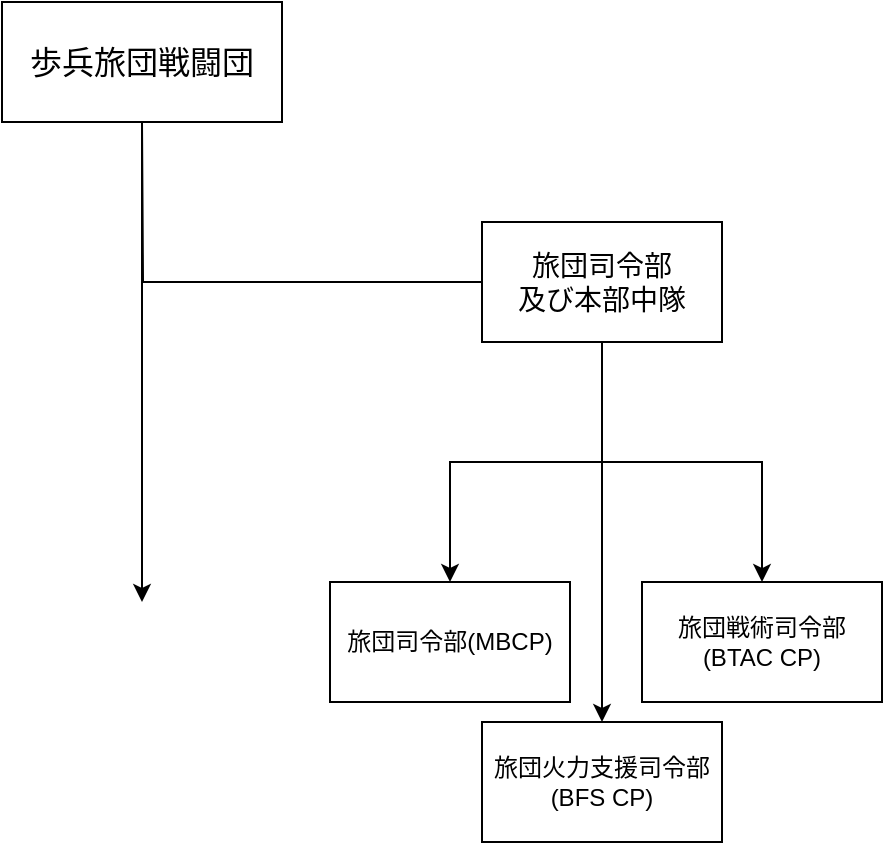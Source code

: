 <mxfile version="21.7.4" type="github">
  <diagram id="prtHgNgQTEPvFCAcTncT" name="Page-1">
    <mxGraphModel dx="1434" dy="768" grid="1" gridSize="10" guides="1" tooltips="1" connect="1" arrows="1" fold="1" page="1" pageScale="1" pageWidth="827" pageHeight="1169" math="0" shadow="0">
      <root>
        <mxCell id="0" />
        <mxCell id="1" parent="0" />
        <mxCell id="buX2rn0j0Ipx8Q19kB1j-3" style="edgeStyle=orthogonalEdgeStyle;rounded=0;orthogonalLoop=1;jettySize=auto;html=1;" edge="1" parent="1" source="buX2rn0j0Ipx8Q19kB1j-1">
          <mxGeometry relative="1" as="geometry">
            <mxPoint x="320" y="320" as="targetPoint" />
          </mxGeometry>
        </mxCell>
        <mxCell id="buX2rn0j0Ipx8Q19kB1j-1" value="&lt;font style=&quot;font-size: 16px;&quot;&gt;歩兵旅団戦闘団&lt;/font&gt;" style="rounded=0;whiteSpace=wrap;html=1;" vertex="1" parent="1">
          <mxGeometry x="250" y="20" width="140" height="60" as="geometry" />
        </mxCell>
        <mxCell id="buX2rn0j0Ipx8Q19kB1j-5" style="edgeStyle=orthogonalEdgeStyle;rounded=0;orthogonalLoop=1;jettySize=auto;html=1;endArrow=none;endFill=0;" edge="1" parent="1" source="buX2rn0j0Ipx8Q19kB1j-4">
          <mxGeometry relative="1" as="geometry">
            <mxPoint x="320" y="80" as="targetPoint" />
          </mxGeometry>
        </mxCell>
        <mxCell id="buX2rn0j0Ipx8Q19kB1j-7" style="edgeStyle=orthogonalEdgeStyle;rounded=0;orthogonalLoop=1;jettySize=auto;html=1;" edge="1" parent="1" source="buX2rn0j0Ipx8Q19kB1j-4" target="buX2rn0j0Ipx8Q19kB1j-6">
          <mxGeometry relative="1" as="geometry" />
        </mxCell>
        <mxCell id="buX2rn0j0Ipx8Q19kB1j-9" style="edgeStyle=orthogonalEdgeStyle;rounded=0;orthogonalLoop=1;jettySize=auto;html=1;entryX=0.5;entryY=0;entryDx=0;entryDy=0;" edge="1" parent="1" source="buX2rn0j0Ipx8Q19kB1j-4" target="buX2rn0j0Ipx8Q19kB1j-8">
          <mxGeometry relative="1" as="geometry" />
        </mxCell>
        <mxCell id="buX2rn0j0Ipx8Q19kB1j-11" style="edgeStyle=orthogonalEdgeStyle;rounded=0;orthogonalLoop=1;jettySize=auto;html=1;entryX=0.5;entryY=0;entryDx=0;entryDy=0;" edge="1" parent="1" source="buX2rn0j0Ipx8Q19kB1j-4" target="buX2rn0j0Ipx8Q19kB1j-10">
          <mxGeometry relative="1" as="geometry" />
        </mxCell>
        <mxCell id="buX2rn0j0Ipx8Q19kB1j-4" value="&lt;font style=&quot;font-size: 14px;&quot;&gt;旅団司令部&lt;br&gt;及び本部中隊&lt;/font&gt;" style="rounded=0;whiteSpace=wrap;html=1;" vertex="1" parent="1">
          <mxGeometry x="490" y="130" width="120" height="60" as="geometry" />
        </mxCell>
        <mxCell id="buX2rn0j0Ipx8Q19kB1j-6" value="旅団司令部(MBCP)" style="rounded=0;whiteSpace=wrap;html=1;" vertex="1" parent="1">
          <mxGeometry x="414" y="310" width="120" height="60" as="geometry" />
        </mxCell>
        <mxCell id="buX2rn0j0Ipx8Q19kB1j-8" value="旅団戦術司令部&lt;br/&gt;(BTAC CP)" style="rounded=0;whiteSpace=wrap;html=1;" vertex="1" parent="1">
          <mxGeometry x="570" y="310" width="120" height="60" as="geometry" />
        </mxCell>
        <mxCell id="buX2rn0j0Ipx8Q19kB1j-10" value="旅団火力支援司令部&lt;br/&gt;(BFS CP)" style="rounded=0;whiteSpace=wrap;html=1;" vertex="1" parent="1">
          <mxGeometry x="490" y="380" width="120" height="60" as="geometry" />
        </mxCell>
      </root>
    </mxGraphModel>
  </diagram>
</mxfile>
